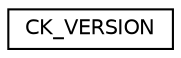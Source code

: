 digraph "Graphical Class Hierarchy"
{
  edge [fontname="Helvetica",fontsize="10",labelfontname="Helvetica",labelfontsize="10"];
  node [fontname="Helvetica",fontsize="10",shape=record];
  rankdir="LR";
  Node0 [label="CK_VERSION",height=0.2,width=0.4,color="black", fillcolor="white", style="filled",URL="$struct_c_k___v_e_r_s_i_o_n.html"];
}
